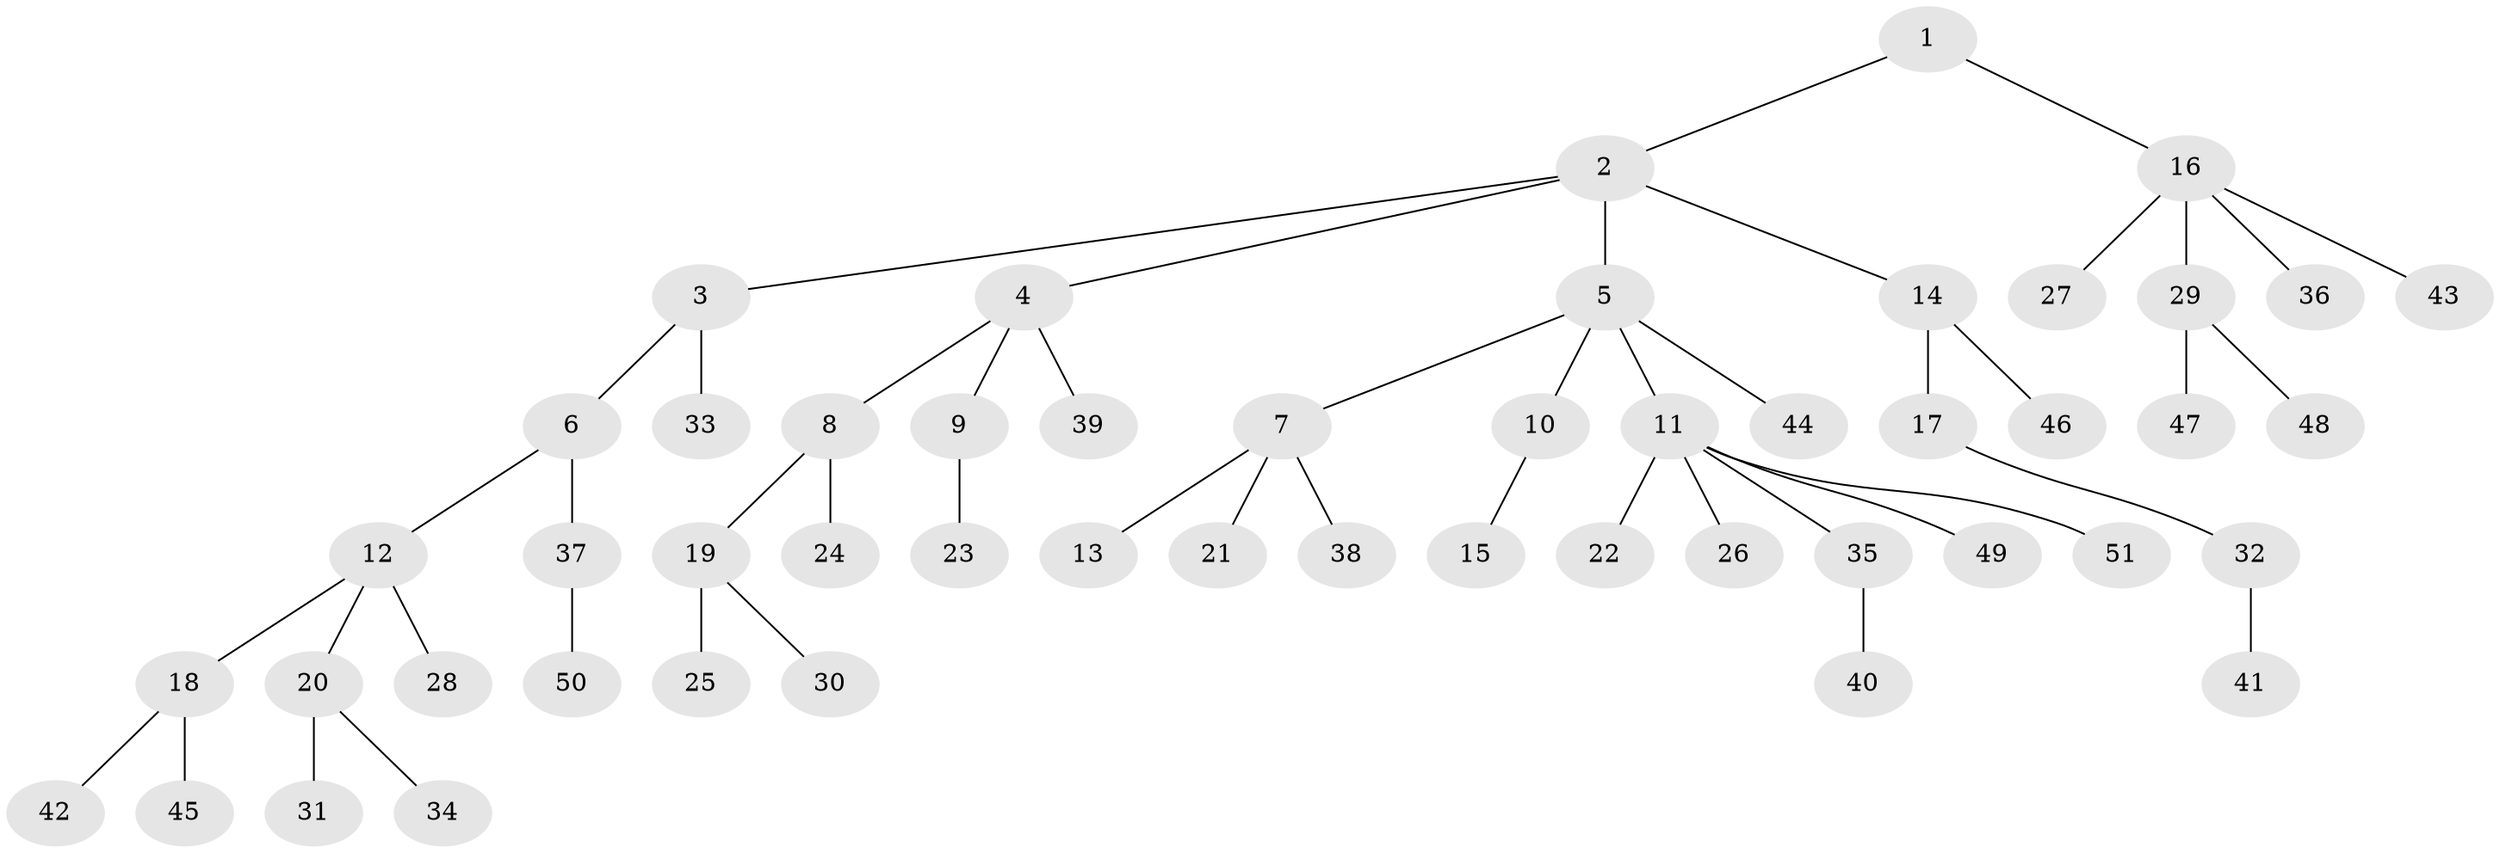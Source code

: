 // coarse degree distribution, {2: 0.13513513513513514, 7: 0.02702702702702703, 5: 0.05405405405405406, 3: 0.10810810810810811, 1: 0.6216216216216216, 6: 0.02702702702702703, 4: 0.02702702702702703}
// Generated by graph-tools (version 1.1) at 2025/52/02/27/25 19:52:10]
// undirected, 51 vertices, 50 edges
graph export_dot {
graph [start="1"]
  node [color=gray90,style=filled];
  1;
  2;
  3;
  4;
  5;
  6;
  7;
  8;
  9;
  10;
  11;
  12;
  13;
  14;
  15;
  16;
  17;
  18;
  19;
  20;
  21;
  22;
  23;
  24;
  25;
  26;
  27;
  28;
  29;
  30;
  31;
  32;
  33;
  34;
  35;
  36;
  37;
  38;
  39;
  40;
  41;
  42;
  43;
  44;
  45;
  46;
  47;
  48;
  49;
  50;
  51;
  1 -- 2;
  1 -- 16;
  2 -- 3;
  2 -- 4;
  2 -- 5;
  2 -- 14;
  3 -- 6;
  3 -- 33;
  4 -- 8;
  4 -- 9;
  4 -- 39;
  5 -- 7;
  5 -- 10;
  5 -- 11;
  5 -- 44;
  6 -- 12;
  6 -- 37;
  7 -- 13;
  7 -- 21;
  7 -- 38;
  8 -- 19;
  8 -- 24;
  9 -- 23;
  10 -- 15;
  11 -- 22;
  11 -- 26;
  11 -- 35;
  11 -- 49;
  11 -- 51;
  12 -- 18;
  12 -- 20;
  12 -- 28;
  14 -- 17;
  14 -- 46;
  16 -- 27;
  16 -- 29;
  16 -- 36;
  16 -- 43;
  17 -- 32;
  18 -- 42;
  18 -- 45;
  19 -- 25;
  19 -- 30;
  20 -- 31;
  20 -- 34;
  29 -- 47;
  29 -- 48;
  32 -- 41;
  35 -- 40;
  37 -- 50;
}
